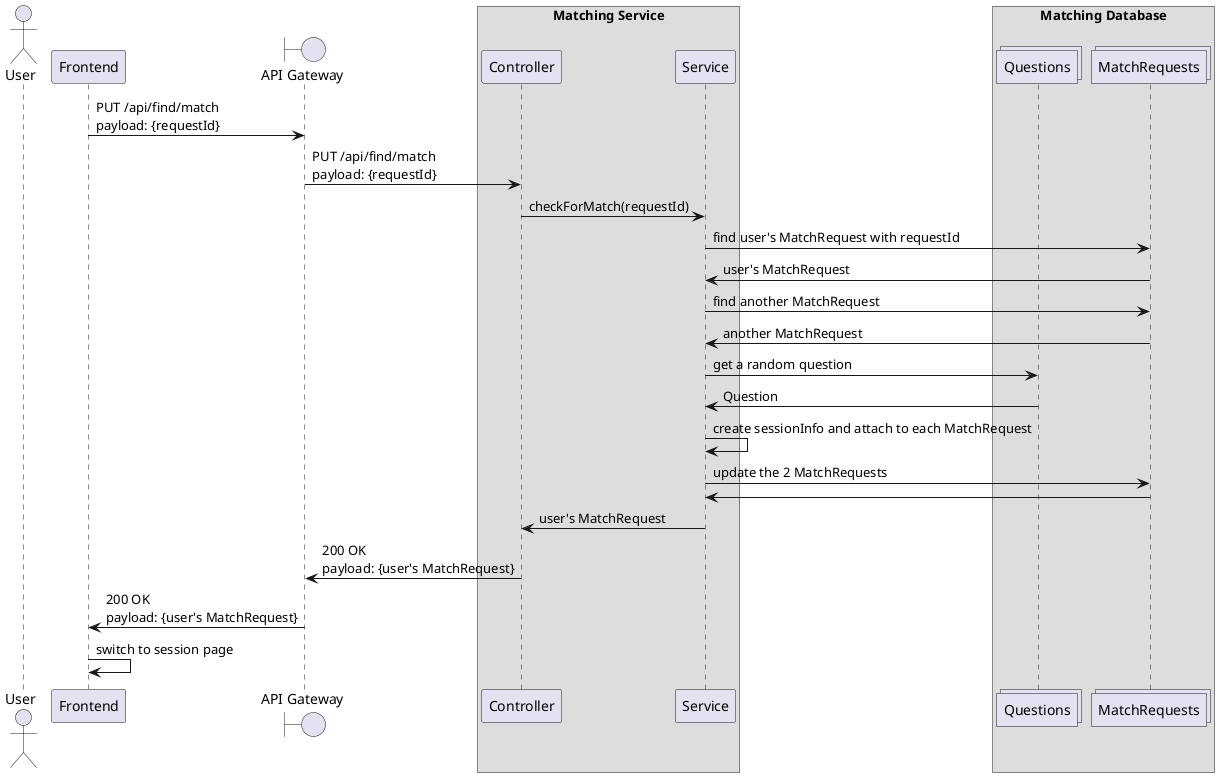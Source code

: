 @startuml
actor User as user
participant "Frontend" as webapp
boundary "API Gateway" as gateway
box "Matching Service"
participant "Controller" as controller
participant "Service" as service
end box
box "Matching Database"
collections Questions as questions
collections MatchRequests as matchrequests

webapp -> gateway: PUT /api/find/match\npayload: {requestId}
gateway -> controller: PUT /api/find/match\npayload: {requestId}
controller -> service: checkForMatch(requestId)
service -> matchrequests: find user's MatchRequest with requestId
matchrequests -> service: user's MatchRequest
service -> matchrequests: find another MatchRequest
matchrequests -> service: another MatchRequest
service -> questions: get a random question
questions -> service: Question
service -> service : create sessionInfo and attach to each MatchRequest
service -> matchrequests: update the 2 MatchRequests
matchrequests -> service
service -> controller: user's MatchRequest
controller -> gateway: 200 OK\npayload: {user's MatchRequest}
gateway -> webapp: 200 OK\npayload: {user's MatchRequest}
webapp-> webapp: switch to session page
@enduml
